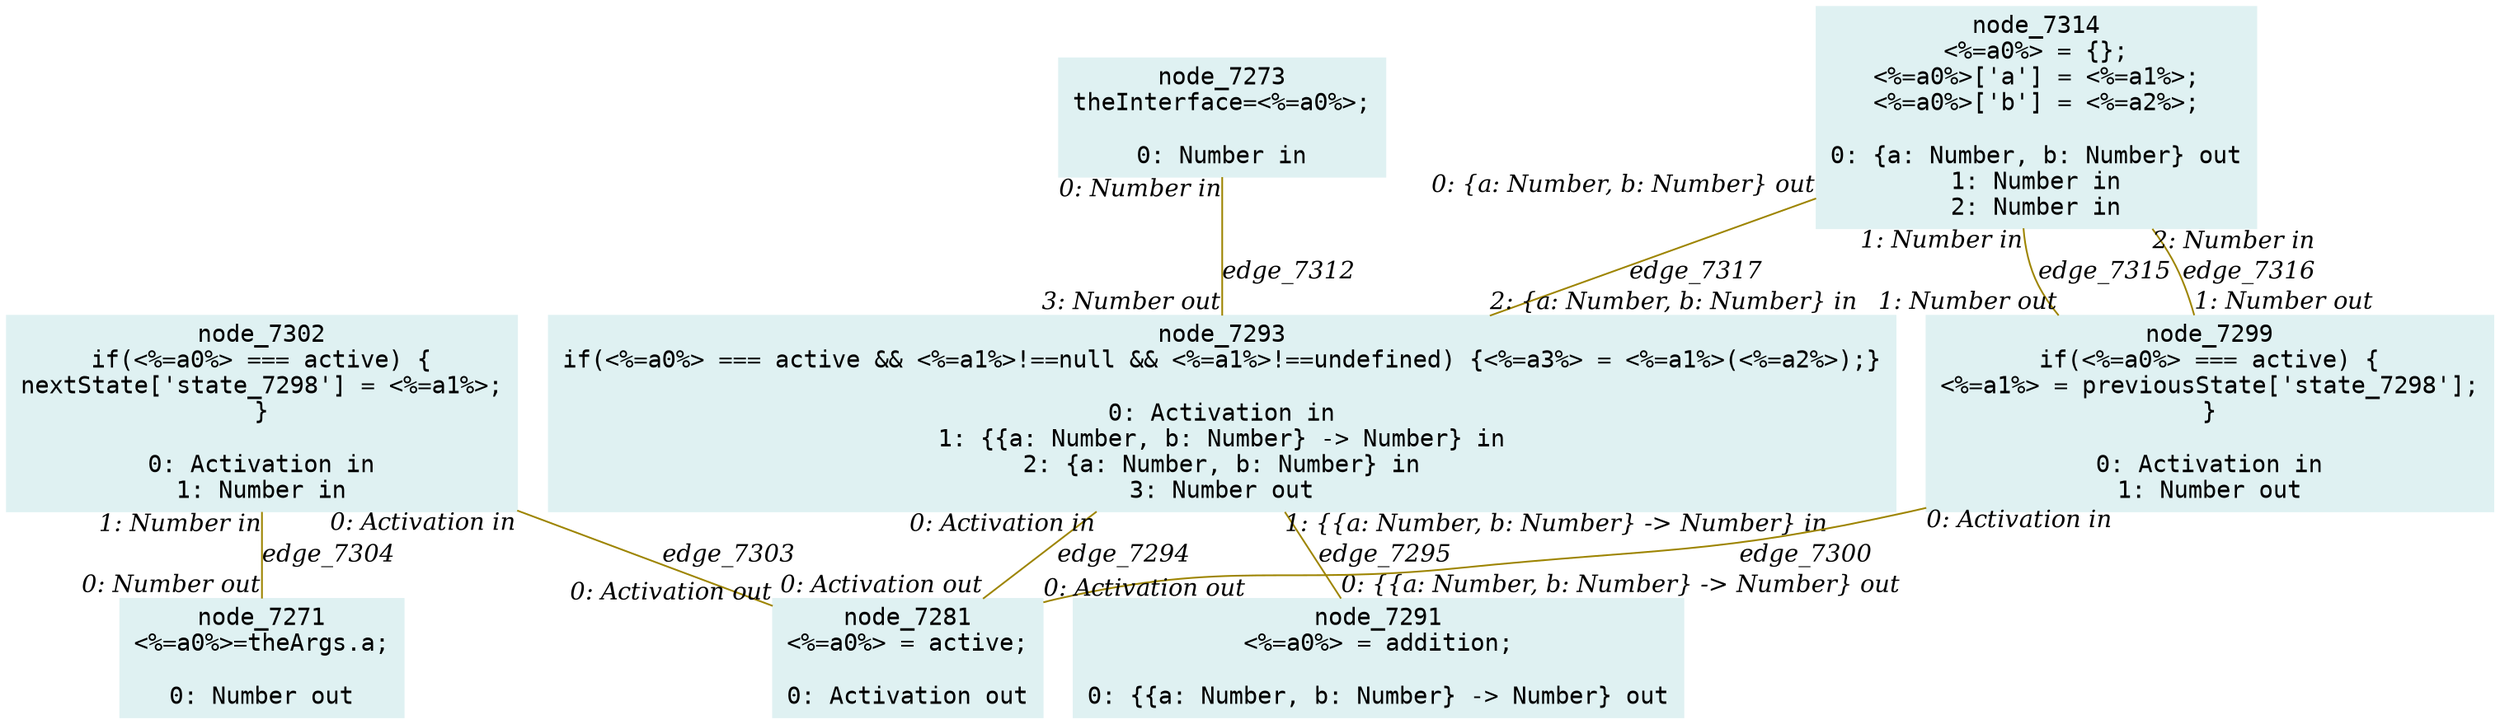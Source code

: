 digraph g{node_7271 [shape="box", style="filled", color="#dff1f2", fontname="Courier", label="node_7271
<%=a0%>=theArgs.a;

0: Number out" ]
node_7273 [shape="box", style="filled", color="#dff1f2", fontname="Courier", label="node_7273
theInterface=<%=a0%>;

0: Number in" ]
node_7281 [shape="box", style="filled", color="#dff1f2", fontname="Courier", label="node_7281
<%=a0%> = active;

0: Activation out" ]
node_7291 [shape="box", style="filled", color="#dff1f2", fontname="Courier", label="node_7291
<%=a0%> = addition;

0: {{a: Number, b: Number} -> Number} out" ]
node_7293 [shape="box", style="filled", color="#dff1f2", fontname="Courier", label="node_7293
if(<%=a0%> === active && <%=a1%>!==null && <%=a1%>!==undefined) {<%=a3%> = <%=a1%>(<%=a2%>);}

0: Activation in
1: {{a: Number, b: Number} -> Number} in
2: {a: Number, b: Number} in
3: Number out" ]
node_7299 [shape="box", style="filled", color="#dff1f2", fontname="Courier", label="node_7299
if(<%=a0%> === active) {
<%=a1%> = previousState['state_7298'];
}

0: Activation in
1: Number out" ]
node_7302 [shape="box", style="filled", color="#dff1f2", fontname="Courier", label="node_7302
if(<%=a0%> === active) {
nextState['state_7298'] = <%=a1%>;
}

0: Activation in
1: Number in" ]
node_7314 [shape="box", style="filled", color="#dff1f2", fontname="Courier", label="node_7314
<%=a0%> = {};
<%=a0%>['a'] = <%=a1%>;
<%=a0%>['b'] = <%=a2%>;

0: {a: Number, b: Number} out
1: Number in
2: Number in" ]
node_7293 -> node_7281 [dir=none, arrowHead=none, fontname="Times-Italic", arrowsize=1, color="#9d8400", label="edge_7294",  headlabel="0: Activation out", taillabel="0: Activation in" ]
node_7293 -> node_7291 [dir=none, arrowHead=none, fontname="Times-Italic", arrowsize=1, color="#9d8400", label="edge_7295",  headlabel="0: {{a: Number, b: Number} -> Number} out", taillabel="1: {{a: Number, b: Number} -> Number} in" ]
node_7299 -> node_7281 [dir=none, arrowHead=none, fontname="Times-Italic", arrowsize=1, color="#9d8400", label="edge_7300",  headlabel="0: Activation out", taillabel="0: Activation in" ]
node_7302 -> node_7281 [dir=none, arrowHead=none, fontname="Times-Italic", arrowsize=1, color="#9d8400", label="edge_7303",  headlabel="0: Activation out", taillabel="0: Activation in" ]
node_7302 -> node_7271 [dir=none, arrowHead=none, fontname="Times-Italic", arrowsize=1, color="#9d8400", label="edge_7304",  headlabel="0: Number out", taillabel="1: Number in" ]
node_7273 -> node_7293 [dir=none, arrowHead=none, fontname="Times-Italic", arrowsize=1, color="#9d8400", label="edge_7312",  headlabel="3: Number out", taillabel="0: Number in" ]
node_7314 -> node_7299 [dir=none, arrowHead=none, fontname="Times-Italic", arrowsize=1, color="#9d8400", label="edge_7315",  headlabel="1: Number out", taillabel="1: Number in" ]
node_7314 -> node_7299 [dir=none, arrowHead=none, fontname="Times-Italic", arrowsize=1, color="#9d8400", label="edge_7316",  headlabel="1: Number out", taillabel="2: Number in" ]
node_7314 -> node_7293 [dir=none, arrowHead=none, fontname="Times-Italic", arrowsize=1, color="#9d8400", label="edge_7317",  headlabel="2: {a: Number, b: Number} in", taillabel="0: {a: Number, b: Number} out" ]
}
